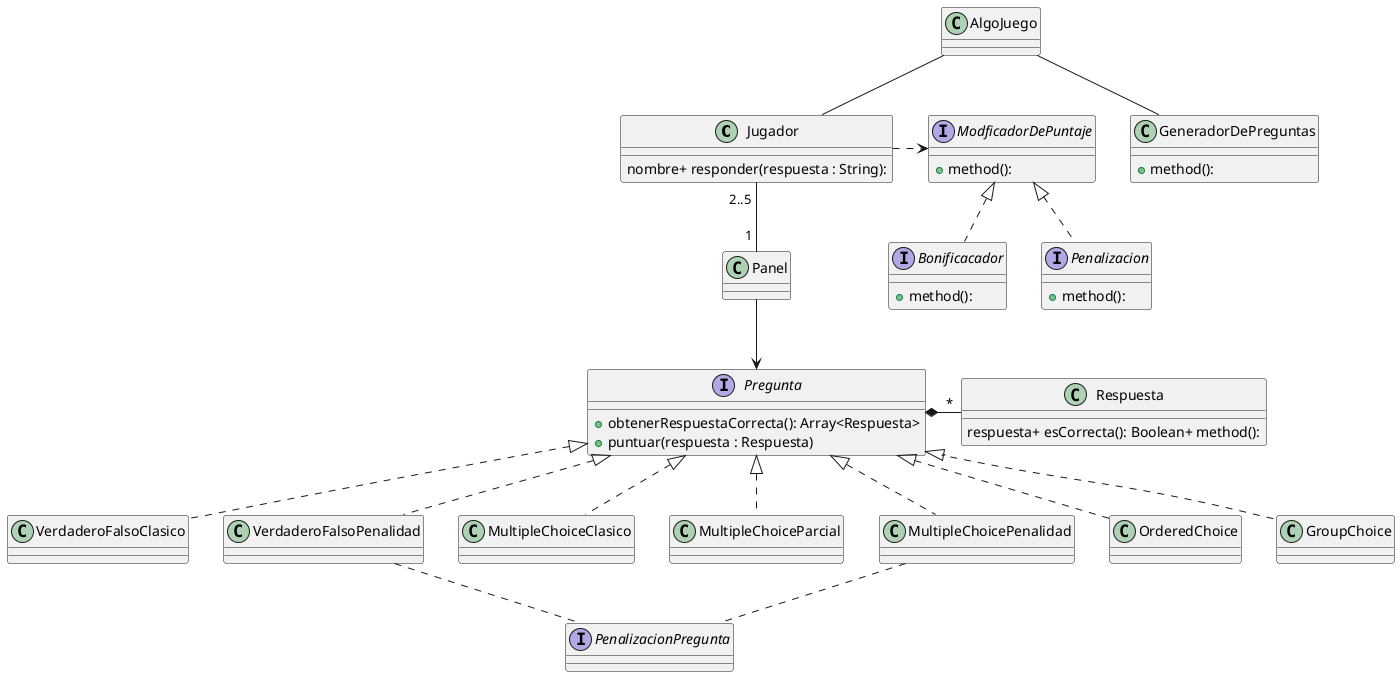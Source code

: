 @startuml
'https://plantuml.com/class-diagram'


class Jugador {

nombre+ responder(respuesta : String):
}

class Panel {

}

class GeneradorDePreguntas{

    + method():
}

class AlgoJuego{

}

interface Pregunta {
    +obtenerRespuestaCorrecta(): Array<Respuesta>
    + puntuar(respuesta : Respuesta)
}

interface ModficadorDePuntaje {
    + method():
}


interface Bonificacador {
    + method():
}

interface Penalizacion {
    + method():
}

class VerdaderoFalsoClasico {

}

class VerdaderoFalsoPenalidad {

}

class MultipleChoiceClasico {

}

class MultipleChoiceParcial {

}

class MultipleChoicePenalidad {

}

class OrderedChoice {

}

class GroupChoice {

}

interface PenalizacionPregunta {

}

class Respuesta{

respuesta+ esCorrecta(): Boolean+ method():
}


ModficadorDePuntaje <|.. Bonificacador
ModficadorDePuntaje <|.. Penalizacion


AlgoJuego -- Jugador
AlgoJuego-- GeneradorDePreguntas
Panel --> Pregunta
Pregunta *-"*"Respuesta

Pregunta <|.. VerdaderoFalsoClasico
Pregunta <|.. VerdaderoFalsoPenalidad
Pregunta <|.. MultipleChoiceClasico
Pregunta <|.. MultipleChoiceParcial
Pregunta <|.. MultipleChoicePenalidad
Pregunta <|.. OrderedChoice
Pregunta <|.. GroupChoice

Jugador "2..5 "--"1 " Panel
Jugador .> ModficadorDePuntaje


VerdaderoFalsoPenalidad .. PenalizacionPregunta
MultipleChoicePenalidad.. PenalizacionPregunta

@enduml